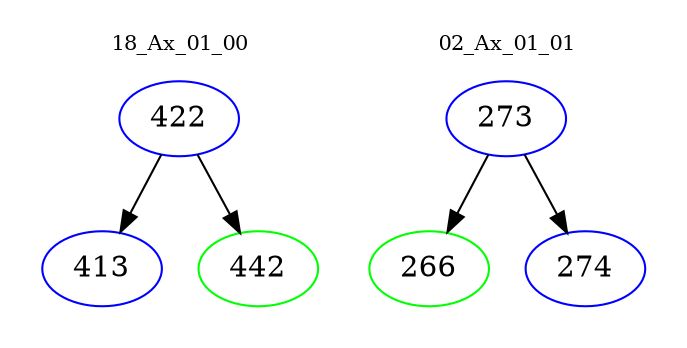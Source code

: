 digraph{
subgraph cluster_0 {
color = white
label = "18_Ax_01_00";
fontsize=10;
T0_422 [label="422", color="blue"]
T0_422 -> T0_413 [color="black"]
T0_413 [label="413", color="blue"]
T0_422 -> T0_442 [color="black"]
T0_442 [label="442", color="green"]
}
subgraph cluster_1 {
color = white
label = "02_Ax_01_01";
fontsize=10;
T1_273 [label="273", color="blue"]
T1_273 -> T1_266 [color="black"]
T1_266 [label="266", color="green"]
T1_273 -> T1_274 [color="black"]
T1_274 [label="274", color="blue"]
}
}
